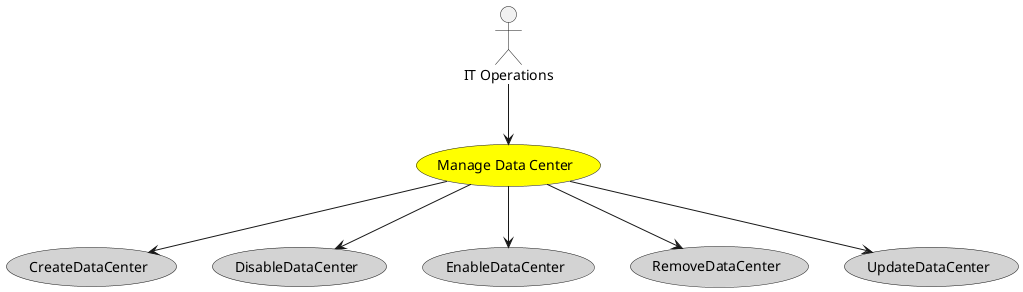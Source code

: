 @startuml


usecase "Manage Data Center" as ManageDataCenter #yellow

Actor "IT Operations" as ITOperations

ITOperations --> ManageDataCenter



usecase "CreateDataCenter" as CreateDataCenter #lightgrey

ManageDataCenter --> CreateDataCenter

usecase "DisableDataCenter" as DisableDataCenter #lightgrey

ManageDataCenter --> DisableDataCenter

usecase "EnableDataCenter" as EnableDataCenter #lightgrey

ManageDataCenter --> EnableDataCenter

usecase "RemoveDataCenter" as RemoveDataCenter #lightgrey

ManageDataCenter --> RemoveDataCenter

usecase "UpdateDataCenter" as UpdateDataCenter #lightgrey

ManageDataCenter --> UpdateDataCenter









@enduml
